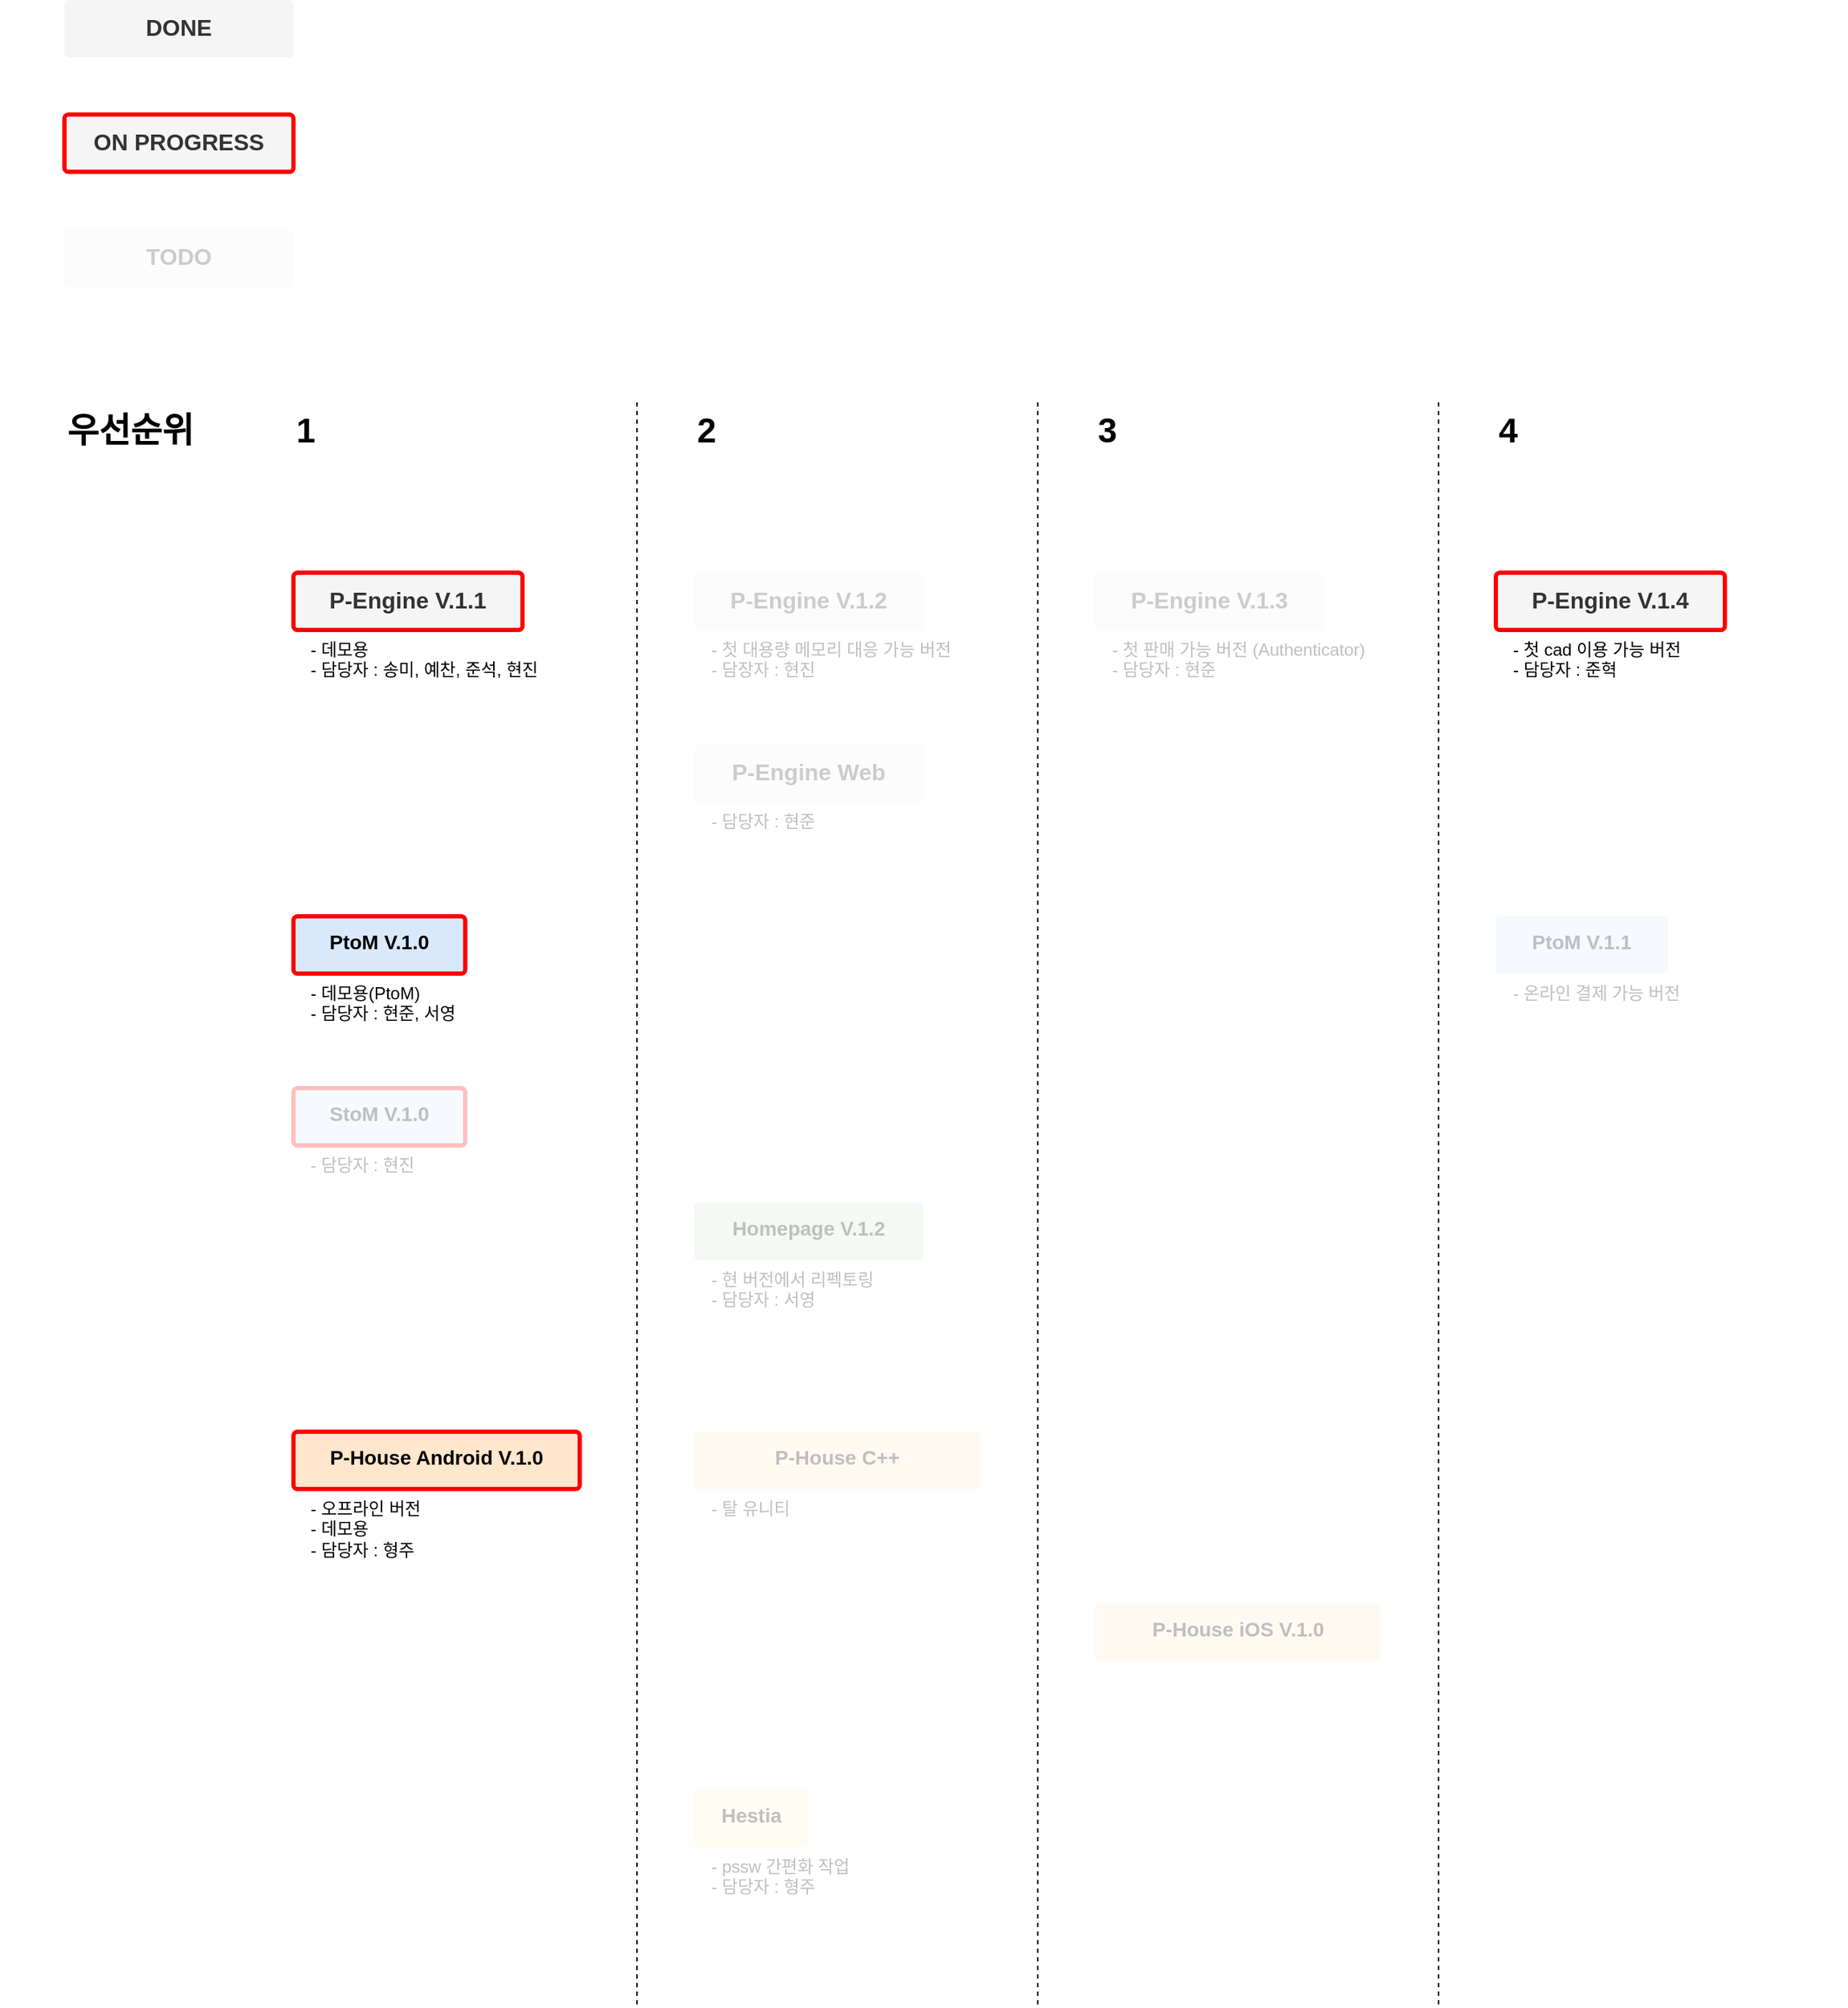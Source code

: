 <mxfile version="24.8.4">
  <diagram id="6a731a19-8d31-9384-78a2-239565b7b9f0" name="Page-1">
    <mxGraphModel dx="1436" dy="853" grid="1" gridSize="10" guides="1" tooltips="1" connect="1" arrows="1" fold="1" page="1" pageScale="1" pageWidth="1169" pageHeight="827" background="none" math="0" shadow="0">
      <root>
        <mxCell id="0" />
        <mxCell id="1" parent="0" />
        <mxCell id="eiP74IhkcyLnccZgrI5i-1815" value="P-House C++" style="rounded=1;whiteSpace=wrap;html=1;shadow=0;labelBackgroundColor=none;strokeColor=none;strokeWidth=3;fillColor=#ffe6cc;fontFamily=Helvetica;fontSize=14;align=center;spacing=5;fontStyle=1;arcSize=7;perimeterSpacing=2;verticalAlign=top;" parent="1" vertex="1">
          <mxGeometry x="720" y="1040" width="200" height="40" as="geometry" />
        </mxCell>
        <mxCell id="eiP74IhkcyLnccZgrI5i-1816" value="- 탈 유니티" style="text;html=1;align=left;verticalAlign=top;whiteSpace=wrap;rounded=0;" parent="1" vertex="1">
          <mxGeometry x="730" y="1080" width="220" height="30" as="geometry" />
        </mxCell>
        <mxCell id="eiP74IhkcyLnccZgrI5i-1818" value="&lt;div&gt;- 담당자 : 현준&lt;/div&gt;" style="text;html=1;align=left;verticalAlign=top;whiteSpace=wrap;rounded=0;" parent="1" vertex="1">
          <mxGeometry x="730" y="600" width="220" height="30" as="geometry" />
        </mxCell>
        <mxCell id="1749" value="P-Engine V.1.1" style="rounded=1;whiteSpace=wrap;html=1;shadow=0;labelBackgroundColor=none;strokeColor=#FF0000;strokeWidth=3;fillColor=#f5f5f5;fontFamily=Helvetica;fontSize=16;fontColor=#333333;align=center;fontStyle=1;spacing=5;arcSize=7;perimeterSpacing=2;verticalAlign=top;" parent="1" vertex="1">
          <mxGeometry x="440" y="440" width="160" height="40" as="geometry" />
        </mxCell>
        <mxCell id="1753" value="P-House Android V.1.0" style="rounded=1;whiteSpace=wrap;html=1;shadow=0;labelBackgroundColor=none;strokeColor=#FF0000;strokeWidth=3;fillColor=#ffe6cc;fontFamily=Helvetica;fontSize=14;align=center;spacing=5;fontStyle=1;arcSize=7;perimeterSpacing=2;verticalAlign=top;" parent="1" vertex="1">
          <mxGeometry x="440" y="1040" width="200" height="40" as="geometry" />
        </mxCell>
        <mxCell id="1760" value="Homepage V.1.2" style="rounded=1;whiteSpace=wrap;html=1;shadow=0;labelBackgroundColor=none;strokeColor=none;strokeWidth=3;fillColor=#d5e8d4;fontFamily=Helvetica;fontSize=14;align=center;spacing=5;fontStyle=1;arcSize=7;perimeterSpacing=2;verticalAlign=top;" parent="1" vertex="1">
          <mxGeometry x="720" y="880" width="160" height="40" as="geometry" />
        </mxCell>
        <mxCell id="1764" value="Hestia" style="rounded=1;whiteSpace=wrap;html=1;shadow=0;labelBackgroundColor=none;strokeColor=none;strokeWidth=3;fillColor=#fff2cc;fontFamily=Helvetica;fontSize=14;align=center;spacing=5;fontStyle=1;arcSize=7;perimeterSpacing=2;verticalAlign=top;" parent="1" vertex="1">
          <mxGeometry x="720" y="1290" width="80" height="40" as="geometry" />
        </mxCell>
        <mxCell id="1771" value="PtoM V.1.0" style="rounded=1;whiteSpace=wrap;html=1;shadow=0;labelBackgroundColor=none;strokeColor=#FF0000;strokeWidth=3;fillColor=#dae8fc;fontFamily=Helvetica;fontSize=14;align=center;spacing=5;fontStyle=1;arcSize=7;perimeterSpacing=2;verticalAlign=top;" parent="1" vertex="1">
          <mxGeometry x="440" y="680" width="120" height="40" as="geometry" />
        </mxCell>
        <mxCell id="eiP74IhkcyLnccZgrI5i-1780" value="- 데모용&lt;div&gt;- 담당자 : 송미, 예찬, 준석, 현진&lt;/div&gt;" style="text;html=1;align=left;verticalAlign=top;whiteSpace=wrap;rounded=0;" parent="1" vertex="1">
          <mxGeometry x="450" y="480" width="220" height="30" as="geometry" />
        </mxCell>
        <mxCell id="eiP74IhkcyLnccZgrI5i-1781" value="- 데모용(PtoM)&lt;div&gt;- 담당자 : 현준, 서영&lt;/div&gt;" style="text;html=1;align=left;verticalAlign=top;whiteSpace=wrap;rounded=0;" parent="1" vertex="1">
          <mxGeometry x="450" y="720" width="220" height="30" as="geometry" />
        </mxCell>
        <mxCell id="eiP74IhkcyLnccZgrI5i-1782" value="- 오프라인 버전&lt;div&gt;- 데모용&lt;div&gt;- 담당자 : 형주&lt;/div&gt;&lt;/div&gt;" style="text;html=1;align=left;verticalAlign=top;whiteSpace=wrap;rounded=0;" parent="1" vertex="1">
          <mxGeometry x="450" y="1080" width="220" height="50" as="geometry" />
        </mxCell>
        <mxCell id="eiP74IhkcyLnccZgrI5i-1783" value="P-Engine V.1.4" style="rounded=1;whiteSpace=wrap;html=1;shadow=0;labelBackgroundColor=none;strokeColor=#FF0000;strokeWidth=3;fillColor=#f5f5f5;fontFamily=Helvetica;fontSize=16;fontColor=#333333;align=center;fontStyle=1;spacing=5;arcSize=7;perimeterSpacing=2;verticalAlign=top;" parent="1" vertex="1">
          <mxGeometry x="1280" y="440" width="160" height="40" as="geometry" />
        </mxCell>
        <mxCell id="eiP74IhkcyLnccZgrI5i-1784" value="- 첫 cad 이용 가능 버전&lt;div&gt;- 담당자 : 준혁&lt;/div&gt;" style="text;html=1;align=left;verticalAlign=top;whiteSpace=wrap;rounded=0;" parent="1" vertex="1">
          <mxGeometry x="1290" y="480" width="220" height="30" as="geometry" />
        </mxCell>
        <mxCell id="eiP74IhkcyLnccZgrI5i-1785" value="P-Engine V.1.2" style="rounded=1;whiteSpace=wrap;html=1;shadow=0;labelBackgroundColor=none;strokeColor=none;strokeWidth=3;fillColor=#f5f5f5;fontFamily=Helvetica;fontSize=16;fontColor=#333333;align=center;fontStyle=1;spacing=5;arcSize=7;perimeterSpacing=2;verticalAlign=top;" parent="1" vertex="1">
          <mxGeometry x="720" y="440" width="160" height="40" as="geometry" />
        </mxCell>
        <mxCell id="eiP74IhkcyLnccZgrI5i-1786" value="- 첫 대용량 메모리 대응 가능 버전&lt;div&gt;- 담장자 : 현진&lt;/div&gt;" style="text;html=1;align=left;verticalAlign=top;whiteSpace=wrap;rounded=0;" parent="1" vertex="1">
          <mxGeometry x="730" y="480" width="220" height="30" as="geometry" />
        </mxCell>
        <mxCell id="eiP74IhkcyLnccZgrI5i-1787" value="P-Engine V.1.3" style="rounded=1;whiteSpace=wrap;html=1;shadow=0;labelBackgroundColor=none;strokeColor=none;strokeWidth=3;fillColor=#f5f5f5;fontFamily=Helvetica;fontSize=16;fontColor=#333333;align=center;fontStyle=1;spacing=5;arcSize=7;perimeterSpacing=2;verticalAlign=top;" parent="1" vertex="1">
          <mxGeometry x="1000" y="440" width="160" height="40" as="geometry" />
        </mxCell>
        <mxCell id="eiP74IhkcyLnccZgrI5i-1788" value="- 첫 판매 가능 버전 (Authenticator)&lt;div&gt;- 담당자 : 현준&lt;/div&gt;" style="text;html=1;align=left;verticalAlign=top;whiteSpace=wrap;rounded=0;" parent="1" vertex="1">
          <mxGeometry x="1010" y="480" width="220" height="30" as="geometry" />
        </mxCell>
        <mxCell id="eiP74IhkcyLnccZgrI5i-1789" value="PtoM V.1.1" style="rounded=1;whiteSpace=wrap;html=1;shadow=0;labelBackgroundColor=none;strokeColor=none;strokeWidth=3;fillColor=#dae8fc;fontFamily=Helvetica;fontSize=14;align=center;spacing=5;fontStyle=1;arcSize=7;perimeterSpacing=2;verticalAlign=top;" parent="1" vertex="1">
          <mxGeometry x="1280" y="680" width="120" height="40" as="geometry" />
        </mxCell>
        <mxCell id="eiP74IhkcyLnccZgrI5i-1790" value="- 온라인 결제 가능 버전" style="text;html=1;align=left;verticalAlign=top;whiteSpace=wrap;rounded=0;" parent="1" vertex="1">
          <mxGeometry x="1290" y="720" width="220" height="30" as="geometry" />
        </mxCell>
        <mxCell id="eiP74IhkcyLnccZgrI5i-1791" value="StoM V.1.0" style="rounded=1;whiteSpace=wrap;html=1;shadow=0;labelBackgroundColor=none;strokeColor=#FF0000;strokeWidth=3;fillColor=#dae8fc;fontFamily=Helvetica;fontSize=14;align=center;spacing=5;fontStyle=1;arcSize=7;perimeterSpacing=2;verticalAlign=top;" parent="1" vertex="1">
          <mxGeometry x="440" y="800" width="120" height="40" as="geometry" />
        </mxCell>
        <mxCell id="eiP74IhkcyLnccZgrI5i-1792" value="- 담당자 : 현진" style="text;html=1;align=left;verticalAlign=top;whiteSpace=wrap;rounded=0;" parent="1" vertex="1">
          <mxGeometry x="450" y="840" width="220" height="30" as="geometry" />
        </mxCell>
        <mxCell id="eiP74IhkcyLnccZgrI5i-1793" value="- 현 버전에서 리펙토링&lt;div&gt;&lt;div&gt;- 담당자 : 서영&lt;/div&gt;&lt;/div&gt;" style="text;html=1;align=left;verticalAlign=top;whiteSpace=wrap;rounded=0;" parent="1" vertex="1">
          <mxGeometry x="730" y="920" width="220" height="50" as="geometry" />
        </mxCell>
        <mxCell id="eiP74IhkcyLnccZgrI5i-1794" value="- pssw 간편화 작업&lt;div&gt;&lt;div&gt;- 담당자 : 형주&lt;/div&gt;&lt;/div&gt;" style="text;html=1;align=left;verticalAlign=top;whiteSpace=wrap;rounded=0;" parent="1" vertex="1">
          <mxGeometry x="730" y="1330" width="220" height="50" as="geometry" />
        </mxCell>
        <mxCell id="eiP74IhkcyLnccZgrI5i-1797" value="" style="rounded=0;whiteSpace=wrap;html=1;opacity=75;strokeColor=none;" parent="1" vertex="1">
          <mxGeometry x="700" y="420" width="520" height="100" as="geometry" />
        </mxCell>
        <mxCell id="eiP74IhkcyLnccZgrI5i-1798" value="" style="rounded=0;whiteSpace=wrap;html=1;opacity=75;strokeColor=none;" parent="1" vertex="1">
          <mxGeometry x="700" y="860" width="250" height="100" as="geometry" />
        </mxCell>
        <mxCell id="eiP74IhkcyLnccZgrI5i-1799" value="" style="rounded=0;whiteSpace=wrap;html=1;opacity=75;strokeColor=none;" parent="1" vertex="1">
          <mxGeometry x="690" y="1010" width="250" height="370" as="geometry" />
        </mxCell>
        <mxCell id="eiP74IhkcyLnccZgrI5i-1800" value="" style="rounded=0;whiteSpace=wrap;html=1;opacity=75;strokeColor=none;" parent="1" vertex="1">
          <mxGeometry x="1275" y="660" width="250" height="100" as="geometry" />
        </mxCell>
        <mxCell id="eiP74IhkcyLnccZgrI5i-1801" value="P-Engine Web" style="rounded=1;whiteSpace=wrap;html=1;shadow=0;labelBackgroundColor=none;strokeColor=none;strokeWidth=3;fillColor=#f5f5f5;fontFamily=Helvetica;fontSize=16;fontColor=#333333;align=center;fontStyle=1;spacing=5;arcSize=7;perimeterSpacing=2;verticalAlign=top;" parent="1" vertex="1">
          <mxGeometry x="720" y="560" width="160" height="40" as="geometry" />
        </mxCell>
        <mxCell id="eiP74IhkcyLnccZgrI5i-1802" value="" style="rounded=0;whiteSpace=wrap;html=1;opacity=75;strokeColor=none;" parent="1" vertex="1">
          <mxGeometry x="700" y="540" width="250" height="100" as="geometry" />
        </mxCell>
        <mxCell id="eiP74IhkcyLnccZgrI5i-1803" value="&lt;b&gt;우선순위&amp;nbsp;&lt;/b&gt;" style="text;html=1;align=left;verticalAlign=top;whiteSpace=wrap;rounded=0;fontSize=24;" parent="1" vertex="1">
          <mxGeometry x="280" y="320" width="220" height="30" as="geometry" />
        </mxCell>
        <mxCell id="eiP74IhkcyLnccZgrI5i-1804" value="" style="endArrow=none;dashed=1;html=1;rounded=0;" parent="1" edge="1">
          <mxGeometry width="50" height="50" relative="1" as="geometry">
            <mxPoint x="680" y="1440" as="sourcePoint" />
            <mxPoint x="680" y="320" as="targetPoint" />
          </mxGeometry>
        </mxCell>
        <mxCell id="eiP74IhkcyLnccZgrI5i-1805" value="" style="endArrow=none;dashed=1;html=1;rounded=0;" parent="1" edge="1">
          <mxGeometry width="50" height="50" relative="1" as="geometry">
            <mxPoint x="960" y="1440" as="sourcePoint" />
            <mxPoint x="960" y="320" as="targetPoint" />
          </mxGeometry>
        </mxCell>
        <mxCell id="eiP74IhkcyLnccZgrI5i-1806" value="" style="endArrow=none;dashed=1;html=1;rounded=0;" parent="1" edge="1">
          <mxGeometry width="50" height="50" relative="1" as="geometry">
            <mxPoint x="1240" y="1440" as="sourcePoint" />
            <mxPoint x="1240" y="320" as="targetPoint" />
          </mxGeometry>
        </mxCell>
        <mxCell id="eiP74IhkcyLnccZgrI5i-1807" value="&lt;b&gt;1&lt;/b&gt;" style="text;html=1;align=left;verticalAlign=top;whiteSpace=wrap;rounded=0;fontSize=24;" parent="1" vertex="1">
          <mxGeometry x="440" y="320" width="220" height="30" as="geometry" />
        </mxCell>
        <mxCell id="eiP74IhkcyLnccZgrI5i-1809" value="&lt;b&gt;2&lt;/b&gt;" style="text;html=1;align=left;verticalAlign=top;whiteSpace=wrap;rounded=0;fontSize=24;" parent="1" vertex="1">
          <mxGeometry x="720" y="320" width="220" height="30" as="geometry" />
        </mxCell>
        <mxCell id="eiP74IhkcyLnccZgrI5i-1810" value="ON PROGRESS" style="rounded=1;whiteSpace=wrap;html=1;shadow=0;labelBackgroundColor=none;strokeColor=#FF0000;strokeWidth=3;fillColor=#f5f5f5;fontFamily=Helvetica;fontSize=16;fontColor=#333333;align=center;fontStyle=1;spacing=5;arcSize=7;perimeterSpacing=2;verticalAlign=top;" parent="1" vertex="1">
          <mxGeometry x="280" y="120" width="160" height="40" as="geometry" />
        </mxCell>
        <mxCell id="eiP74IhkcyLnccZgrI5i-1811" value="TODO" style="rounded=1;whiteSpace=wrap;html=1;shadow=0;labelBackgroundColor=none;strokeColor=none;strokeWidth=3;fillColor=#f5f5f5;fontFamily=Helvetica;fontSize=16;fontColor=#333333;align=center;fontStyle=1;spacing=5;arcSize=7;perimeterSpacing=2;verticalAlign=top;" parent="1" vertex="1">
          <mxGeometry x="280" y="200" width="160" height="40" as="geometry" />
        </mxCell>
        <mxCell id="eiP74IhkcyLnccZgrI5i-1812" value="" style="rounded=0;whiteSpace=wrap;html=1;opacity=75;strokeColor=none;" parent="1" vertex="1">
          <mxGeometry x="235" y="170" width="250" height="100" as="geometry" />
        </mxCell>
        <mxCell id="eiP74IhkcyLnccZgrI5i-1813" value="&lt;b&gt;3&lt;/b&gt;" style="text;html=1;align=left;verticalAlign=top;whiteSpace=wrap;rounded=0;fontSize=24;" parent="1" vertex="1">
          <mxGeometry x="1000" y="320" width="220" height="30" as="geometry" />
        </mxCell>
        <mxCell id="eiP74IhkcyLnccZgrI5i-1814" value="&lt;b&gt;4&lt;/b&gt;" style="text;html=1;align=left;verticalAlign=top;whiteSpace=wrap;rounded=0;fontSize=24;" parent="1" vertex="1">
          <mxGeometry x="1280" y="320" width="220" height="30" as="geometry" />
        </mxCell>
        <mxCell id="eiP74IhkcyLnccZgrI5i-1817" value="P-House iOS V.1.0" style="rounded=1;whiteSpace=wrap;html=1;shadow=0;labelBackgroundColor=none;strokeColor=none;strokeWidth=3;fillColor=#ffe6cc;fontFamily=Helvetica;fontSize=14;align=center;spacing=5;fontStyle=1;arcSize=7;perimeterSpacing=2;verticalAlign=top;" parent="1" vertex="1">
          <mxGeometry x="1000" y="1160" width="200" height="40" as="geometry" />
        </mxCell>
        <mxCell id="eiP74IhkcyLnccZgrI5i-1819" value="" style="rounded=0;whiteSpace=wrap;html=1;opacity=75;strokeColor=none;" parent="1" vertex="1">
          <mxGeometry x="975" y="1020" width="250" height="240" as="geometry" />
        </mxCell>
        <mxCell id="Y3oSdbgFbH8ANZuMdnU9-1771" value="DONE" style="rounded=1;whiteSpace=wrap;html=1;shadow=0;labelBackgroundColor=none;strokeColor=none;strokeWidth=3;fillColor=#f5f5f5;fontFamily=Helvetica;fontSize=16;fontColor=#333333;align=center;fontStyle=1;spacing=5;arcSize=7;perimeterSpacing=2;verticalAlign=top;" vertex="1" parent="1">
          <mxGeometry x="280" y="40" width="160" height="40" as="geometry" />
        </mxCell>
        <mxCell id="Y3oSdbgFbH8ANZuMdnU9-1773" value="" style="rounded=0;whiteSpace=wrap;html=1;opacity=75;strokeColor=none;" vertex="1" parent="1">
          <mxGeometry x="390" y="760" width="250" height="140" as="geometry" />
        </mxCell>
      </root>
    </mxGraphModel>
  </diagram>
</mxfile>
